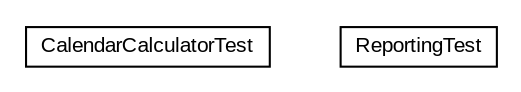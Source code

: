 #!/usr/local/bin/dot
#
# Class diagram 
# Generated by UMLGraph version R5_6-24-gf6e263 (http://www.umlgraph.org/)
#

digraph G {
	edge [fontname="arial",fontsize=10,labelfontname="arial",labelfontsize=10];
	node [fontname="arial",fontsize=10,shape=plaintext];
	nodesep=0.25;
	ranksep=0.5;
	// org.miloss.fgsms.services.rs.impl.CalendarCalculatorTest
	c389 [label=<<table title="org.miloss.fgsms.services.rs.impl.CalendarCalculatorTest" border="0" cellborder="1" cellspacing="0" cellpadding="2" port="p" href="./CalendarCalculatorTest.html">
		<tr><td><table border="0" cellspacing="0" cellpadding="1">
<tr><td align="center" balign="center"> CalendarCalculatorTest </td></tr>
		</table></td></tr>
		</table>>, URL="./CalendarCalculatorTest.html", fontname="arial", fontcolor="black", fontsize=10.0];
	// org.miloss.fgsms.services.rs.impl.ReportingTest
	c390 [label=<<table title="org.miloss.fgsms.services.rs.impl.ReportingTest" border="0" cellborder="1" cellspacing="0" cellpadding="2" port="p" href="./ReportingTest.html">
		<tr><td><table border="0" cellspacing="0" cellpadding="1">
<tr><td align="center" balign="center"> ReportingTest </td></tr>
		</table></td></tr>
		</table>>, URL="./ReportingTest.html", fontname="arial", fontcolor="black", fontsize=10.0];
}

